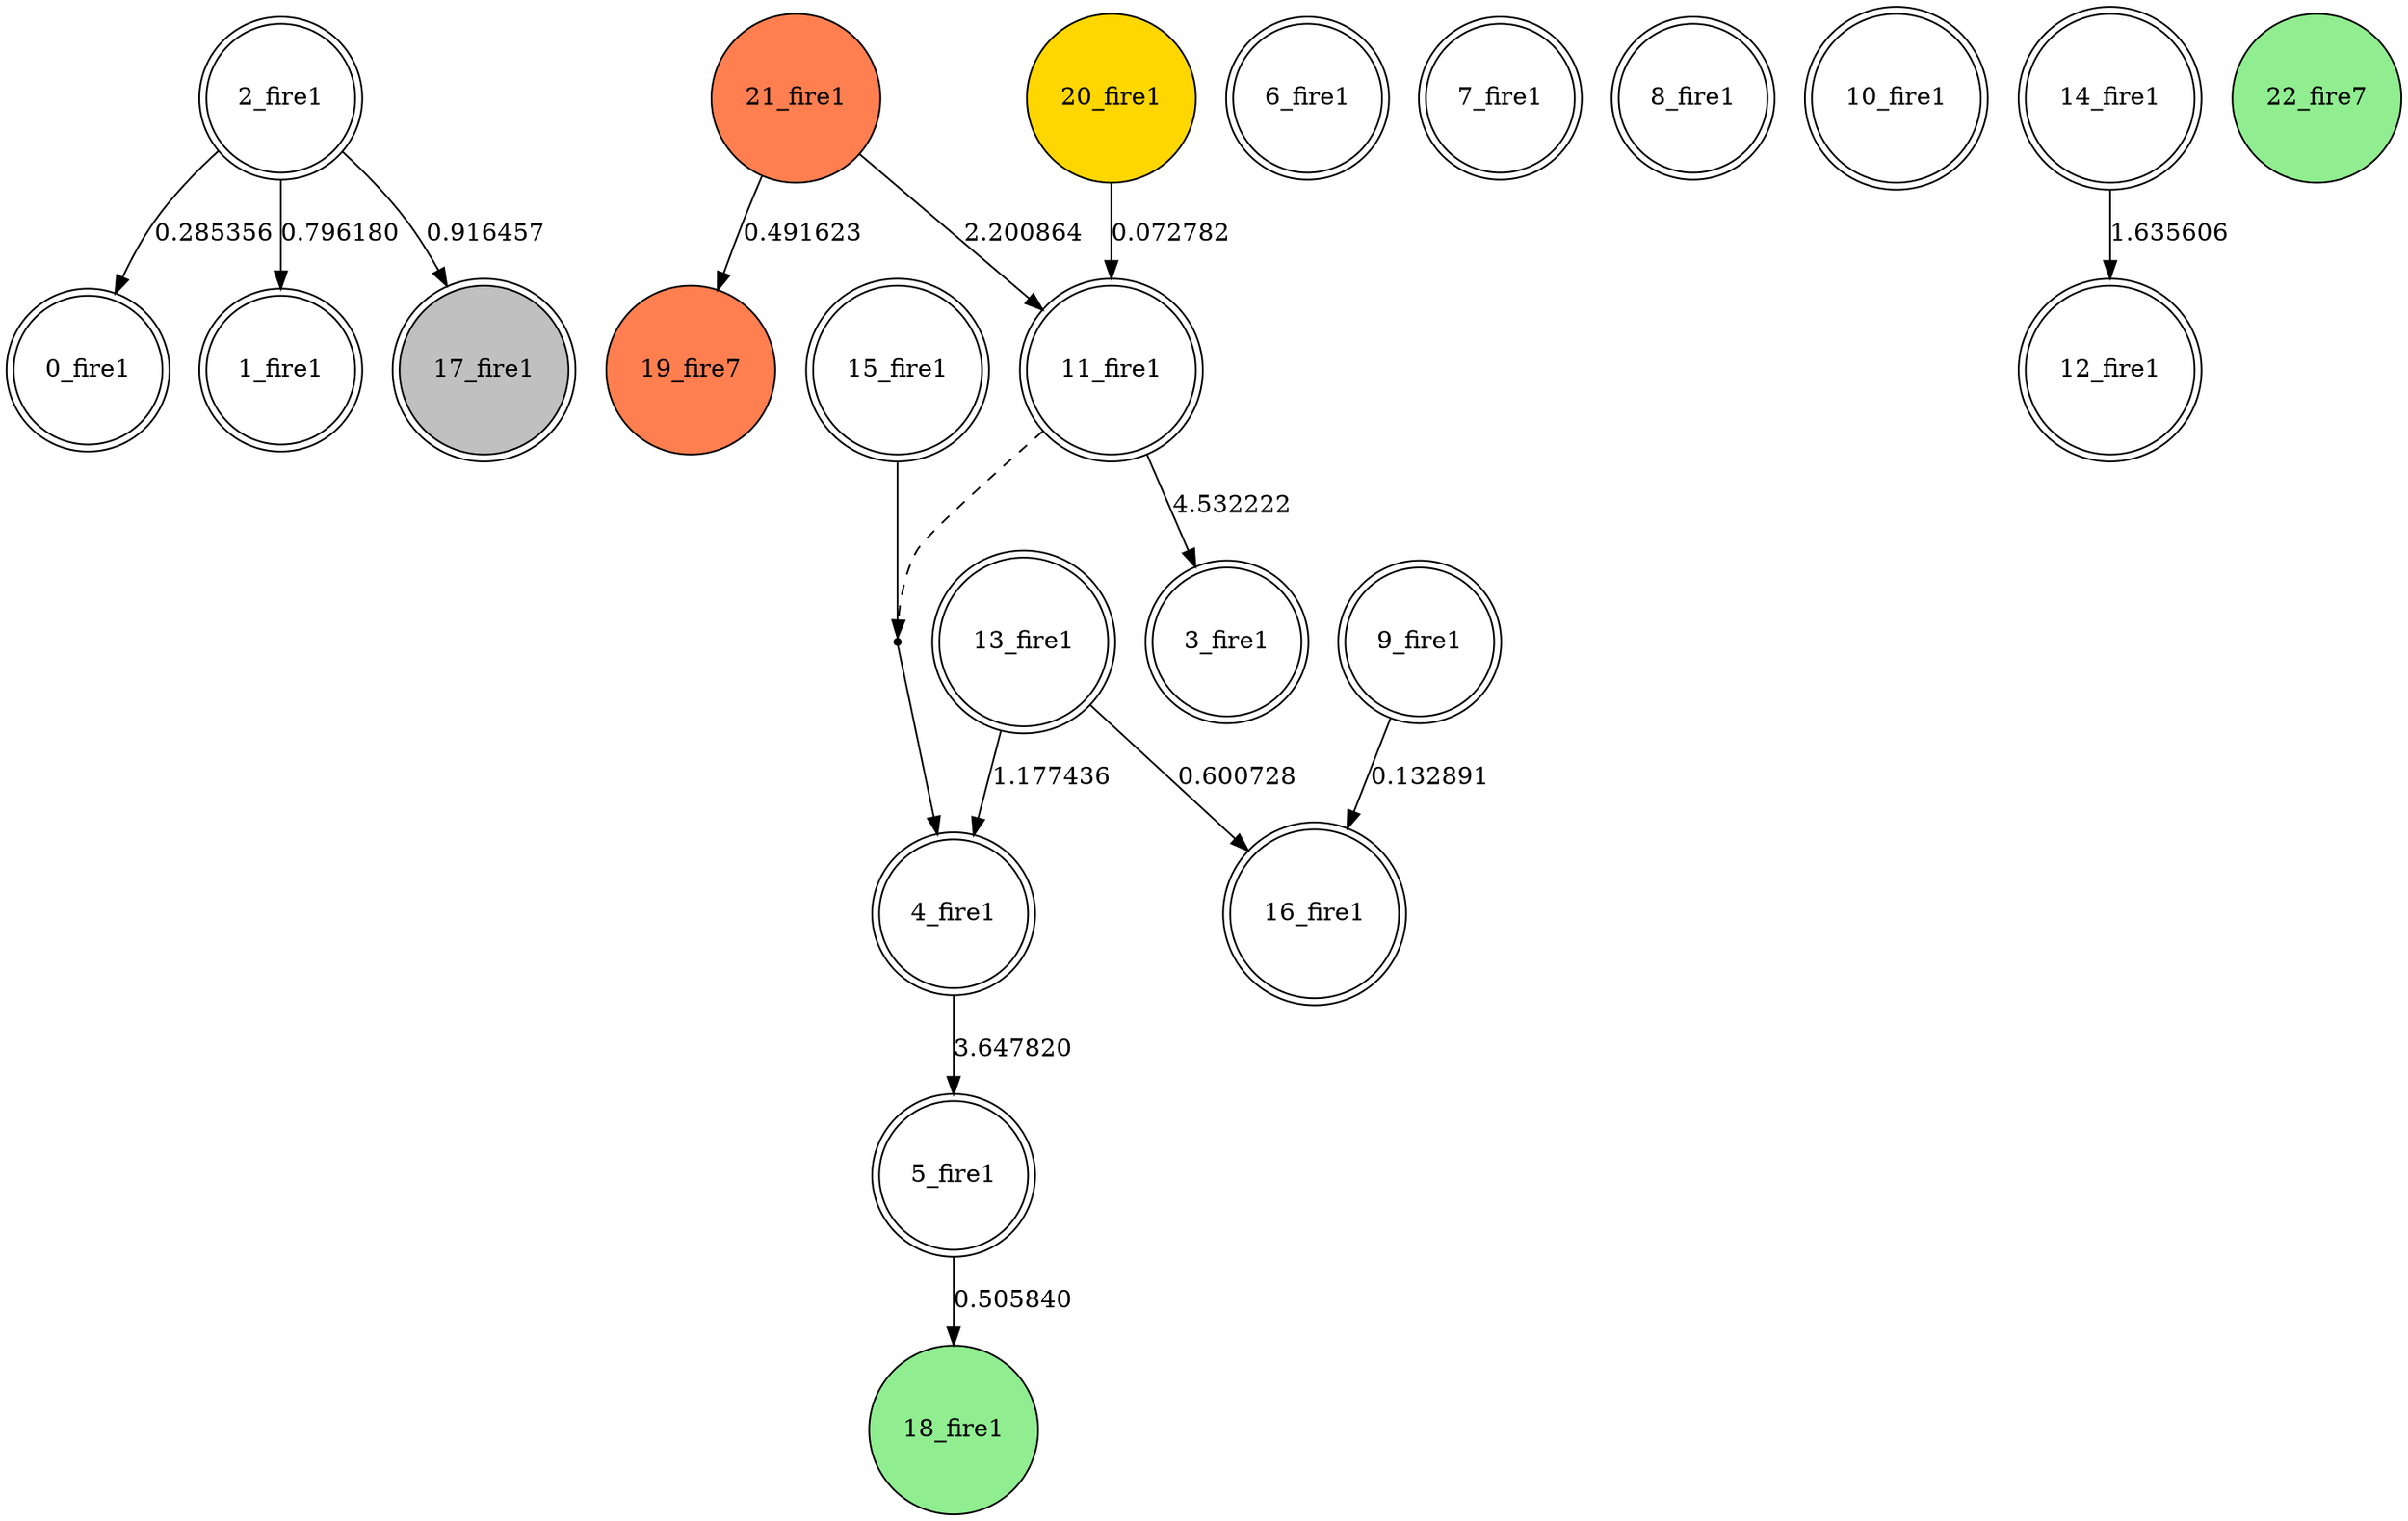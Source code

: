 digraph G {
 node[shape = circle]
0 [label="0_fire1",shape=doublecircle]
1 [label="1_fire1",shape=doublecircle]
2 [label="2_fire1",shape=doublecircle]
3 [label="3_fire1",shape=doublecircle]
4 [label="4_fire1",shape=doublecircle]
5 [label="5_fire1",shape=doublecircle]
6 [label="6_fire1",shape=doublecircle]
7 [label="7_fire1",shape=doublecircle]
8 [label="8_fire1",shape=doublecircle]
9 [label="9_fire1",shape=doublecircle]
10 [label="10_fire1",shape=doublecircle]
11 [label="11_fire1",shape=doublecircle]
12 [label="12_fire1",shape=doublecircle]
13 [label="13_fire1",shape=doublecircle]
14 [label="14_fire1",shape=doublecircle]
15 [label="15_fire1",shape=doublecircle]
16 [label="16_fire1",shape=doublecircle]
17 [label="17_fire1",shape=doublecircle, style=filled, fillcolor=gray]
18 [label="18_fire1",style=filled, fillcolor=lightgreen]
19 [label="19_fire7",style=filled, fillcolor=coral]
20 [label="20_fire1",style=filled, fillcolor=gold]
21 [label="21_fire1",style=filled, fillcolor=coral]
22 [label="22_fire7",style=filled, fillcolor=lightgreen]
2 -> 1 [label="0.796180"]
11 -> 3 [label="4.532222"]
4 -> 5 [label="3.647820"]
21 -> 11 [label="2.200864"]
2 -> 17 [label="0.916457"]
21 -> 19 [label="0.491623"]
13 -> 4 [label="1.177436"]
5 -> 18 [label="0.505840"]
13 -> 16 [label="0.600728"]
23 [shape=point, label=""]
11 -> 23 [style=dashed] 
15 -> 23 [dir=none]
23 -> 4 
14 -> 12 [label="1.635606"]
2 -> 0 [label="0.285356"]
9 -> 16 [label="0.132891"]
20 -> 11 [label="0.072782"]
}

